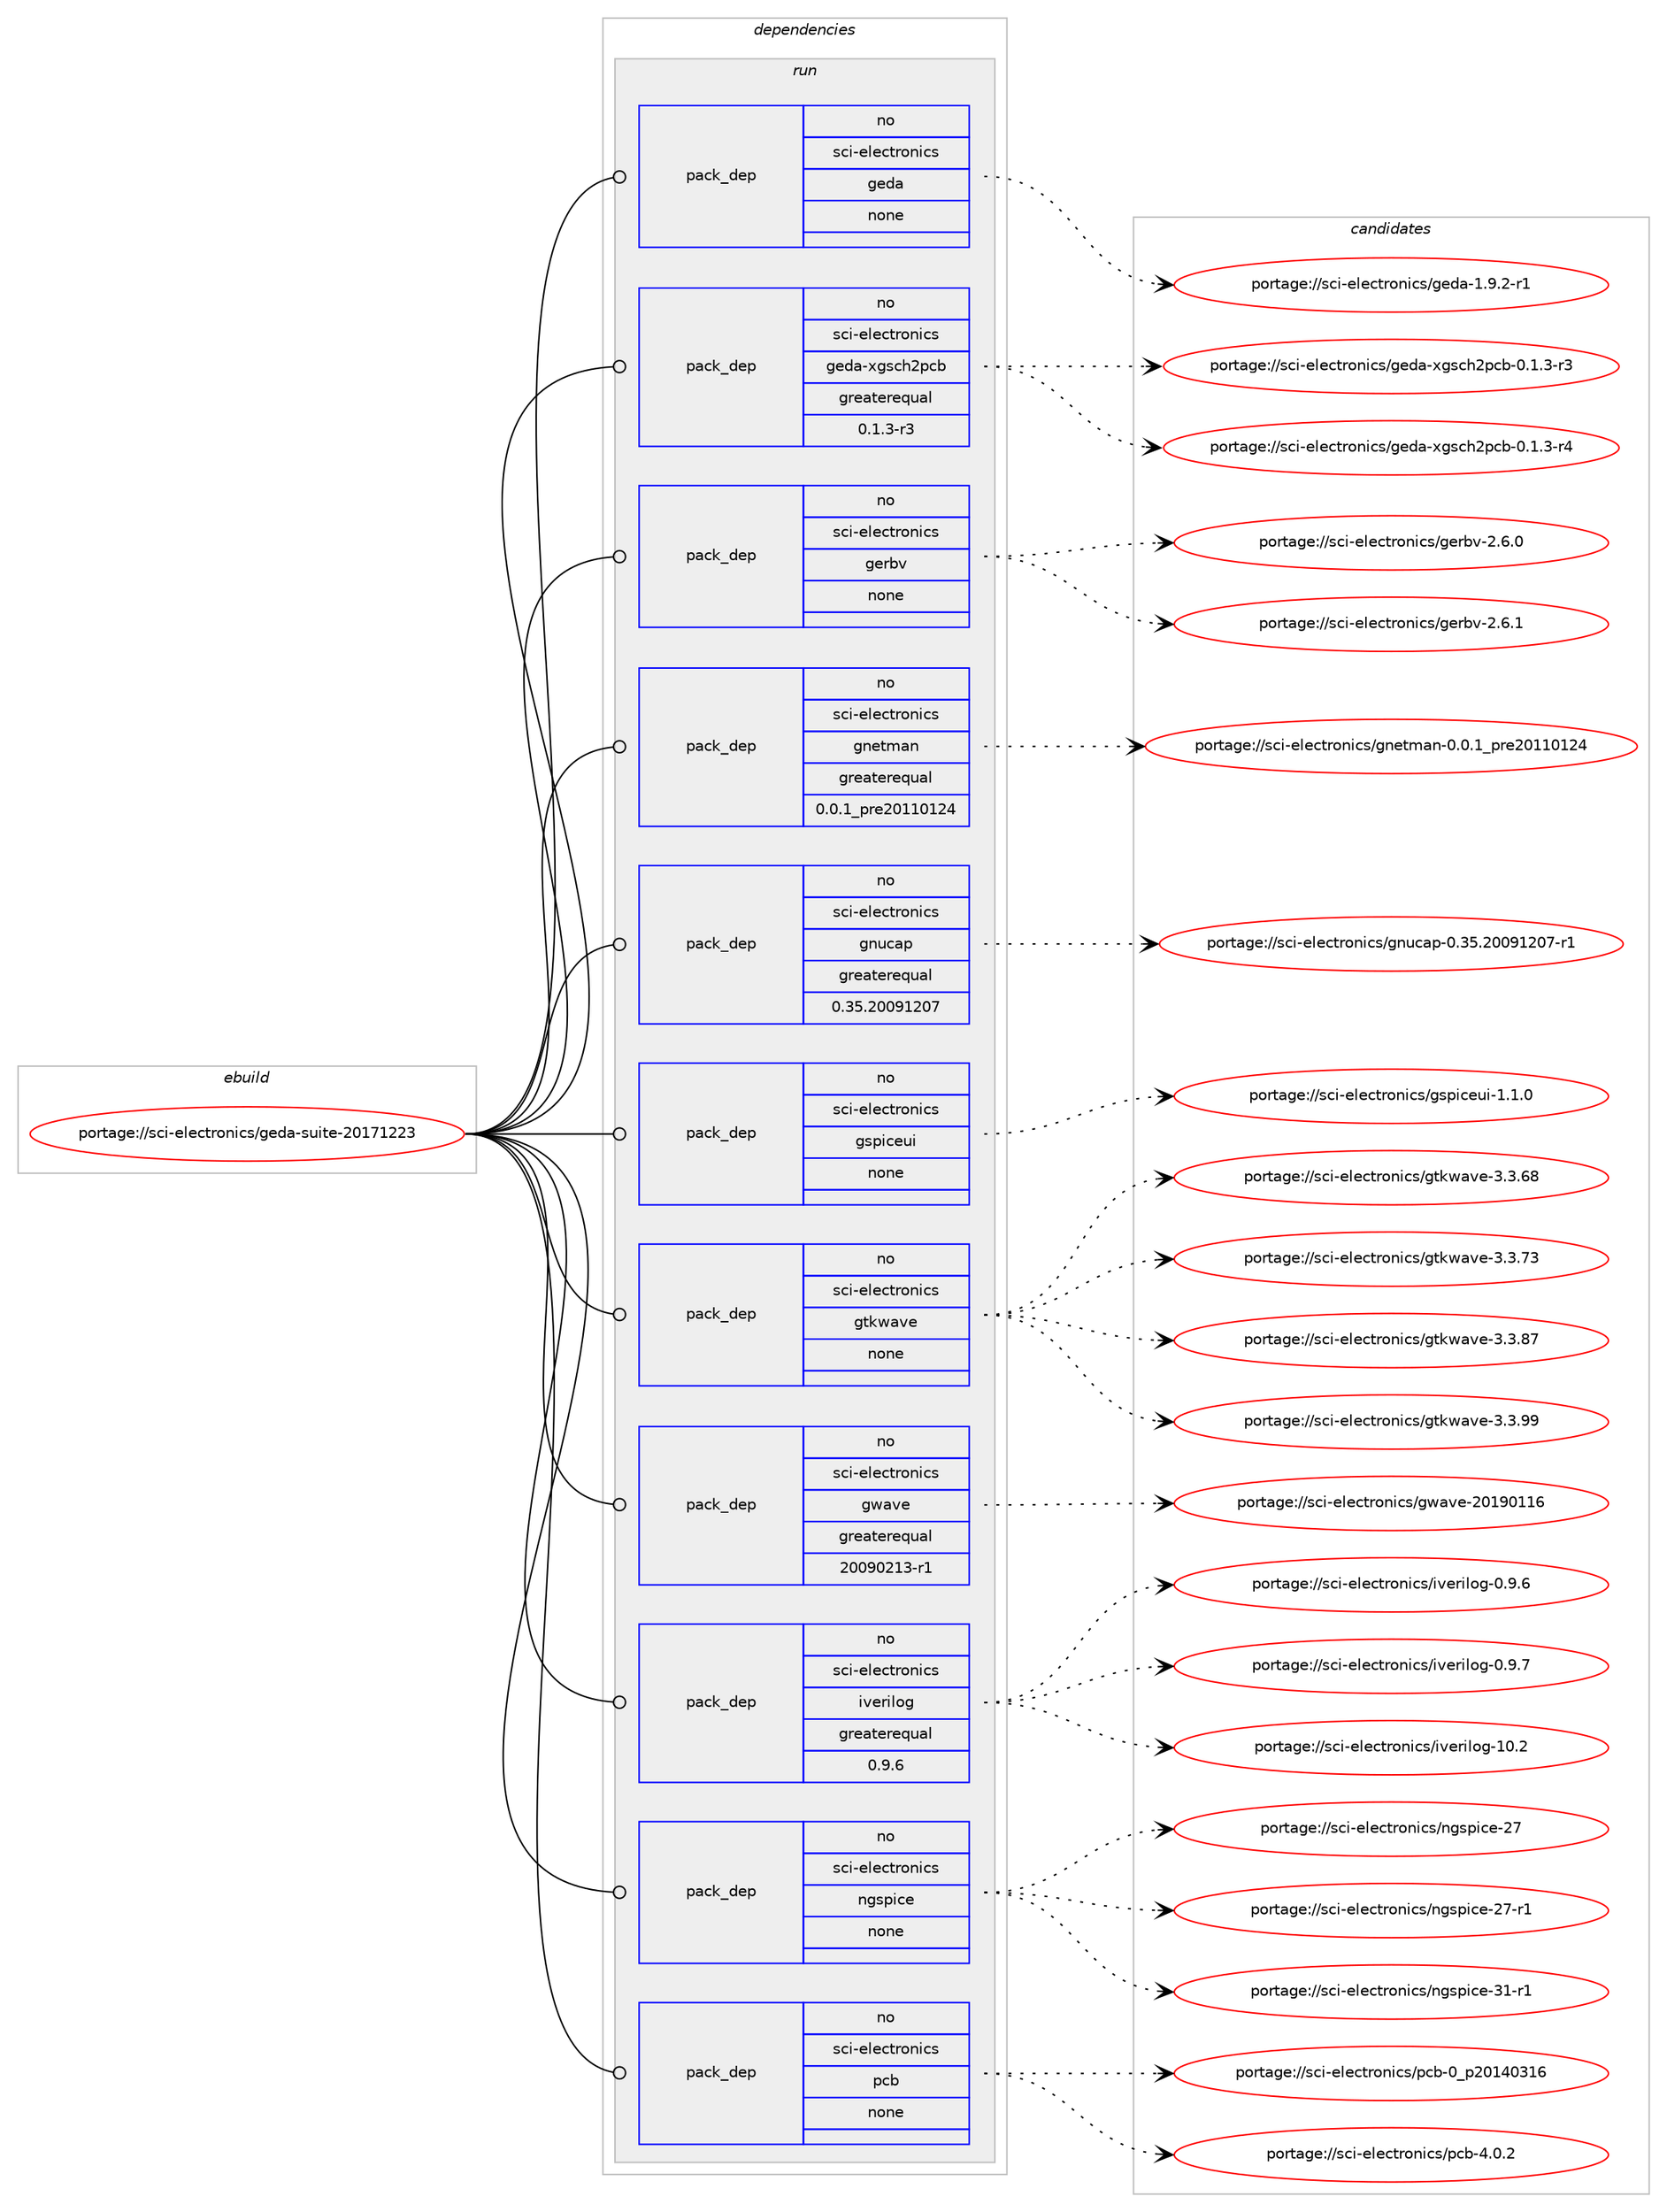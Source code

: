 digraph prolog {

# *************
# Graph options
# *************

newrank=true;
concentrate=true;
compound=true;
graph [rankdir=LR,fontname=Helvetica,fontsize=10,ranksep=1.5];#, ranksep=2.5, nodesep=0.2];
edge  [arrowhead=vee];
node  [fontname=Helvetica,fontsize=10];

# **********
# The ebuild
# **********

subgraph cluster_leftcol {
color=gray;
rank=same;
label=<<i>ebuild</i>>;
id [label="portage://sci-electronics/geda-suite-20171223", color=red, width=4, href="../sci-electronics/geda-suite-20171223.svg"];
}

# ****************
# The dependencies
# ****************

subgraph cluster_midcol {
color=gray;
label=<<i>dependencies</i>>;
subgraph cluster_compile {
fillcolor="#eeeeee";
style=filled;
label=<<i>compile</i>>;
}
subgraph cluster_compileandrun {
fillcolor="#eeeeee";
style=filled;
label=<<i>compile and run</i>>;
}
subgraph cluster_run {
fillcolor="#eeeeee";
style=filled;
label=<<i>run</i>>;
subgraph pack283719 {
dependency385863 [label=<<TABLE BORDER="0" CELLBORDER="1" CELLSPACING="0" CELLPADDING="4" WIDTH="220"><TR><TD ROWSPAN="6" CELLPADDING="30">pack_dep</TD></TR><TR><TD WIDTH="110">no</TD></TR><TR><TD>sci-electronics</TD></TR><TR><TD>geda</TD></TR><TR><TD>none</TD></TR><TR><TD></TD></TR></TABLE>>, shape=none, color=blue];
}
id:e -> dependency385863:w [weight=20,style="solid",arrowhead="odot"];
subgraph pack283720 {
dependency385864 [label=<<TABLE BORDER="0" CELLBORDER="1" CELLSPACING="0" CELLPADDING="4" WIDTH="220"><TR><TD ROWSPAN="6" CELLPADDING="30">pack_dep</TD></TR><TR><TD WIDTH="110">no</TD></TR><TR><TD>sci-electronics</TD></TR><TR><TD>geda-xgsch2pcb</TD></TR><TR><TD>greaterequal</TD></TR><TR><TD>0.1.3-r3</TD></TR></TABLE>>, shape=none, color=blue];
}
id:e -> dependency385864:w [weight=20,style="solid",arrowhead="odot"];
subgraph pack283721 {
dependency385865 [label=<<TABLE BORDER="0" CELLBORDER="1" CELLSPACING="0" CELLPADDING="4" WIDTH="220"><TR><TD ROWSPAN="6" CELLPADDING="30">pack_dep</TD></TR><TR><TD WIDTH="110">no</TD></TR><TR><TD>sci-electronics</TD></TR><TR><TD>gerbv</TD></TR><TR><TD>none</TD></TR><TR><TD></TD></TR></TABLE>>, shape=none, color=blue];
}
id:e -> dependency385865:w [weight=20,style="solid",arrowhead="odot"];
subgraph pack283722 {
dependency385866 [label=<<TABLE BORDER="0" CELLBORDER="1" CELLSPACING="0" CELLPADDING="4" WIDTH="220"><TR><TD ROWSPAN="6" CELLPADDING="30">pack_dep</TD></TR><TR><TD WIDTH="110">no</TD></TR><TR><TD>sci-electronics</TD></TR><TR><TD>gnetman</TD></TR><TR><TD>greaterequal</TD></TR><TR><TD>0.0.1_pre20110124</TD></TR></TABLE>>, shape=none, color=blue];
}
id:e -> dependency385866:w [weight=20,style="solid",arrowhead="odot"];
subgraph pack283723 {
dependency385867 [label=<<TABLE BORDER="0" CELLBORDER="1" CELLSPACING="0" CELLPADDING="4" WIDTH="220"><TR><TD ROWSPAN="6" CELLPADDING="30">pack_dep</TD></TR><TR><TD WIDTH="110">no</TD></TR><TR><TD>sci-electronics</TD></TR><TR><TD>gnucap</TD></TR><TR><TD>greaterequal</TD></TR><TR><TD>0.35.20091207</TD></TR></TABLE>>, shape=none, color=blue];
}
id:e -> dependency385867:w [weight=20,style="solid",arrowhead="odot"];
subgraph pack283724 {
dependency385868 [label=<<TABLE BORDER="0" CELLBORDER="1" CELLSPACING="0" CELLPADDING="4" WIDTH="220"><TR><TD ROWSPAN="6" CELLPADDING="30">pack_dep</TD></TR><TR><TD WIDTH="110">no</TD></TR><TR><TD>sci-electronics</TD></TR><TR><TD>gspiceui</TD></TR><TR><TD>none</TD></TR><TR><TD></TD></TR></TABLE>>, shape=none, color=blue];
}
id:e -> dependency385868:w [weight=20,style="solid",arrowhead="odot"];
subgraph pack283725 {
dependency385869 [label=<<TABLE BORDER="0" CELLBORDER="1" CELLSPACING="0" CELLPADDING="4" WIDTH="220"><TR><TD ROWSPAN="6" CELLPADDING="30">pack_dep</TD></TR><TR><TD WIDTH="110">no</TD></TR><TR><TD>sci-electronics</TD></TR><TR><TD>gtkwave</TD></TR><TR><TD>none</TD></TR><TR><TD></TD></TR></TABLE>>, shape=none, color=blue];
}
id:e -> dependency385869:w [weight=20,style="solid",arrowhead="odot"];
subgraph pack283726 {
dependency385870 [label=<<TABLE BORDER="0" CELLBORDER="1" CELLSPACING="0" CELLPADDING="4" WIDTH="220"><TR><TD ROWSPAN="6" CELLPADDING="30">pack_dep</TD></TR><TR><TD WIDTH="110">no</TD></TR><TR><TD>sci-electronics</TD></TR><TR><TD>gwave</TD></TR><TR><TD>greaterequal</TD></TR><TR><TD>20090213-r1</TD></TR></TABLE>>, shape=none, color=blue];
}
id:e -> dependency385870:w [weight=20,style="solid",arrowhead="odot"];
subgraph pack283727 {
dependency385871 [label=<<TABLE BORDER="0" CELLBORDER="1" CELLSPACING="0" CELLPADDING="4" WIDTH="220"><TR><TD ROWSPAN="6" CELLPADDING="30">pack_dep</TD></TR><TR><TD WIDTH="110">no</TD></TR><TR><TD>sci-electronics</TD></TR><TR><TD>iverilog</TD></TR><TR><TD>greaterequal</TD></TR><TR><TD>0.9.6</TD></TR></TABLE>>, shape=none, color=blue];
}
id:e -> dependency385871:w [weight=20,style="solid",arrowhead="odot"];
subgraph pack283728 {
dependency385872 [label=<<TABLE BORDER="0" CELLBORDER="1" CELLSPACING="0" CELLPADDING="4" WIDTH="220"><TR><TD ROWSPAN="6" CELLPADDING="30">pack_dep</TD></TR><TR><TD WIDTH="110">no</TD></TR><TR><TD>sci-electronics</TD></TR><TR><TD>ngspice</TD></TR><TR><TD>none</TD></TR><TR><TD></TD></TR></TABLE>>, shape=none, color=blue];
}
id:e -> dependency385872:w [weight=20,style="solid",arrowhead="odot"];
subgraph pack283729 {
dependency385873 [label=<<TABLE BORDER="0" CELLBORDER="1" CELLSPACING="0" CELLPADDING="4" WIDTH="220"><TR><TD ROWSPAN="6" CELLPADDING="30">pack_dep</TD></TR><TR><TD WIDTH="110">no</TD></TR><TR><TD>sci-electronics</TD></TR><TR><TD>pcb</TD></TR><TR><TD>none</TD></TR><TR><TD></TD></TR></TABLE>>, shape=none, color=blue];
}
id:e -> dependency385873:w [weight=20,style="solid",arrowhead="odot"];
}
}

# **************
# The candidates
# **************

subgraph cluster_choices {
rank=same;
color=gray;
label=<<i>candidates</i>>;

subgraph choice283719 {
color=black;
nodesep=1;
choiceportage1159910545101108101991161141111101059911547103101100974549465746504511449 [label="portage://sci-electronics/geda-1.9.2-r1", color=red, width=4,href="../sci-electronics/geda-1.9.2-r1.svg"];
dependency385863:e -> choiceportage1159910545101108101991161141111101059911547103101100974549465746504511449:w [style=dotted,weight="100"];
}
subgraph choice283720 {
color=black;
nodesep=1;
choiceportage11599105451011081019911611411111010599115471031011009745120103115991045011299984548464946514511451 [label="portage://sci-electronics/geda-xgsch2pcb-0.1.3-r3", color=red, width=4,href="../sci-electronics/geda-xgsch2pcb-0.1.3-r3.svg"];
choiceportage11599105451011081019911611411111010599115471031011009745120103115991045011299984548464946514511452 [label="portage://sci-electronics/geda-xgsch2pcb-0.1.3-r4", color=red, width=4,href="../sci-electronics/geda-xgsch2pcb-0.1.3-r4.svg"];
dependency385864:e -> choiceportage11599105451011081019911611411111010599115471031011009745120103115991045011299984548464946514511451:w [style=dotted,weight="100"];
dependency385864:e -> choiceportage11599105451011081019911611411111010599115471031011009745120103115991045011299984548464946514511452:w [style=dotted,weight="100"];
}
subgraph choice283721 {
color=black;
nodesep=1;
choiceportage115991054510110810199116114111110105991154710310111498118455046544648 [label="portage://sci-electronics/gerbv-2.6.0", color=red, width=4,href="../sci-electronics/gerbv-2.6.0.svg"];
choiceportage115991054510110810199116114111110105991154710310111498118455046544649 [label="portage://sci-electronics/gerbv-2.6.1", color=red, width=4,href="../sci-electronics/gerbv-2.6.1.svg"];
dependency385865:e -> choiceportage115991054510110810199116114111110105991154710310111498118455046544648:w [style=dotted,weight="100"];
dependency385865:e -> choiceportage115991054510110810199116114111110105991154710310111498118455046544649:w [style=dotted,weight="100"];
}
subgraph choice283722 {
color=black;
nodesep=1;
choiceportage115991054510110810199116114111110105991154710311010111610997110454846484649951121141015048494948495052 [label="portage://sci-electronics/gnetman-0.0.1_pre20110124", color=red, width=4,href="../sci-electronics/gnetman-0.0.1_pre20110124.svg"];
dependency385866:e -> choiceportage115991054510110810199116114111110105991154710311010111610997110454846484649951121141015048494948495052:w [style=dotted,weight="100"];
}
subgraph choice283723 {
color=black;
nodesep=1;
choiceportage1159910545101108101991161141111101059911547103110117999711245484651534650484857495048554511449 [label="portage://sci-electronics/gnucap-0.35.20091207-r1", color=red, width=4,href="../sci-electronics/gnucap-0.35.20091207-r1.svg"];
dependency385867:e -> choiceportage1159910545101108101991161141111101059911547103110117999711245484651534650484857495048554511449:w [style=dotted,weight="100"];
}
subgraph choice283724 {
color=black;
nodesep=1;
choiceportage115991054510110810199116114111110105991154710311511210599101117105454946494648 [label="portage://sci-electronics/gspiceui-1.1.0", color=red, width=4,href="../sci-electronics/gspiceui-1.1.0.svg"];
dependency385868:e -> choiceportage115991054510110810199116114111110105991154710311511210599101117105454946494648:w [style=dotted,weight="100"];
}
subgraph choice283725 {
color=black;
nodesep=1;
choiceportage11599105451011081019911611411111010599115471031161071199711810145514651465456 [label="portage://sci-electronics/gtkwave-3.3.68", color=red, width=4,href="../sci-electronics/gtkwave-3.3.68.svg"];
choiceportage11599105451011081019911611411111010599115471031161071199711810145514651465551 [label="portage://sci-electronics/gtkwave-3.3.73", color=red, width=4,href="../sci-electronics/gtkwave-3.3.73.svg"];
choiceportage11599105451011081019911611411111010599115471031161071199711810145514651465655 [label="portage://sci-electronics/gtkwave-3.3.87", color=red, width=4,href="../sci-electronics/gtkwave-3.3.87.svg"];
choiceportage11599105451011081019911611411111010599115471031161071199711810145514651465757 [label="portage://sci-electronics/gtkwave-3.3.99", color=red, width=4,href="../sci-electronics/gtkwave-3.3.99.svg"];
dependency385869:e -> choiceportage11599105451011081019911611411111010599115471031161071199711810145514651465456:w [style=dotted,weight="100"];
dependency385869:e -> choiceportage11599105451011081019911611411111010599115471031161071199711810145514651465551:w [style=dotted,weight="100"];
dependency385869:e -> choiceportage11599105451011081019911611411111010599115471031161071199711810145514651465655:w [style=dotted,weight="100"];
dependency385869:e -> choiceportage11599105451011081019911611411111010599115471031161071199711810145514651465757:w [style=dotted,weight="100"];
}
subgraph choice283726 {
color=black;
nodesep=1;
choiceportage115991054510110810199116114111110105991154710311997118101455048495748494954 [label="portage://sci-electronics/gwave-20190116", color=red, width=4,href="../sci-electronics/gwave-20190116.svg"];
dependency385870:e -> choiceportage115991054510110810199116114111110105991154710311997118101455048495748494954:w [style=dotted,weight="100"];
}
subgraph choice283727 {
color=black;
nodesep=1;
choiceportage1159910545101108101991161141111101059911547105118101114105108111103454846574654 [label="portage://sci-electronics/iverilog-0.9.6", color=red, width=4,href="../sci-electronics/iverilog-0.9.6.svg"];
choiceportage1159910545101108101991161141111101059911547105118101114105108111103454846574655 [label="portage://sci-electronics/iverilog-0.9.7", color=red, width=4,href="../sci-electronics/iverilog-0.9.7.svg"];
choiceportage11599105451011081019911611411111010599115471051181011141051081111034549484650 [label="portage://sci-electronics/iverilog-10.2", color=red, width=4,href="../sci-electronics/iverilog-10.2.svg"];
dependency385871:e -> choiceportage1159910545101108101991161141111101059911547105118101114105108111103454846574654:w [style=dotted,weight="100"];
dependency385871:e -> choiceportage1159910545101108101991161141111101059911547105118101114105108111103454846574655:w [style=dotted,weight="100"];
dependency385871:e -> choiceportage11599105451011081019911611411111010599115471051181011141051081111034549484650:w [style=dotted,weight="100"];
}
subgraph choice283728 {
color=black;
nodesep=1;
choiceportage115991054510110810199116114111110105991154711010311511210599101455055 [label="portage://sci-electronics/ngspice-27", color=red, width=4,href="../sci-electronics/ngspice-27.svg"];
choiceportage1159910545101108101991161141111101059911547110103115112105991014550554511449 [label="portage://sci-electronics/ngspice-27-r1", color=red, width=4,href="../sci-electronics/ngspice-27-r1.svg"];
choiceportage1159910545101108101991161141111101059911547110103115112105991014551494511449 [label="portage://sci-electronics/ngspice-31-r1", color=red, width=4,href="../sci-electronics/ngspice-31-r1.svg"];
dependency385872:e -> choiceportage115991054510110810199116114111110105991154711010311511210599101455055:w [style=dotted,weight="100"];
dependency385872:e -> choiceportage1159910545101108101991161141111101059911547110103115112105991014550554511449:w [style=dotted,weight="100"];
dependency385872:e -> choiceportage1159910545101108101991161141111101059911547110103115112105991014551494511449:w [style=dotted,weight="100"];
}
subgraph choice283729 {
color=black;
nodesep=1;
choiceportage115991054510110810199116114111110105991154711299984548951125048495248514954 [label="portage://sci-electronics/pcb-0_p20140316", color=red, width=4,href="../sci-electronics/pcb-0_p20140316.svg"];
choiceportage11599105451011081019911611411111010599115471129998455246484650 [label="portage://sci-electronics/pcb-4.0.2", color=red, width=4,href="../sci-electronics/pcb-4.0.2.svg"];
dependency385873:e -> choiceportage115991054510110810199116114111110105991154711299984548951125048495248514954:w [style=dotted,weight="100"];
dependency385873:e -> choiceportage11599105451011081019911611411111010599115471129998455246484650:w [style=dotted,weight="100"];
}
}

}
